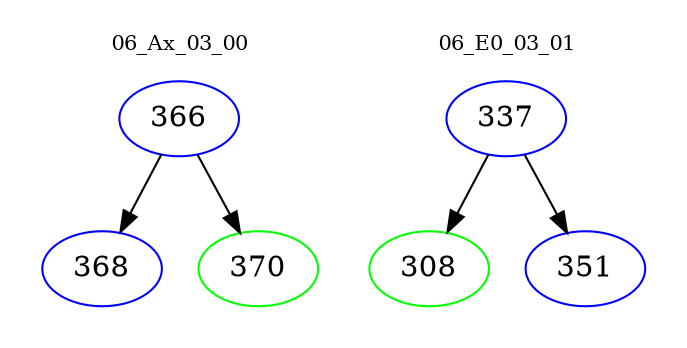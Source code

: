 digraph{
subgraph cluster_0 {
color = white
label = "06_Ax_03_00";
fontsize=10;
T0_366 [label="366", color="blue"]
T0_366 -> T0_368 [color="black"]
T0_368 [label="368", color="blue"]
T0_366 -> T0_370 [color="black"]
T0_370 [label="370", color="green"]
}
subgraph cluster_1 {
color = white
label = "06_E0_03_01";
fontsize=10;
T1_337 [label="337", color="blue"]
T1_337 -> T1_308 [color="black"]
T1_308 [label="308", color="green"]
T1_337 -> T1_351 [color="black"]
T1_351 [label="351", color="blue"]
}
}
